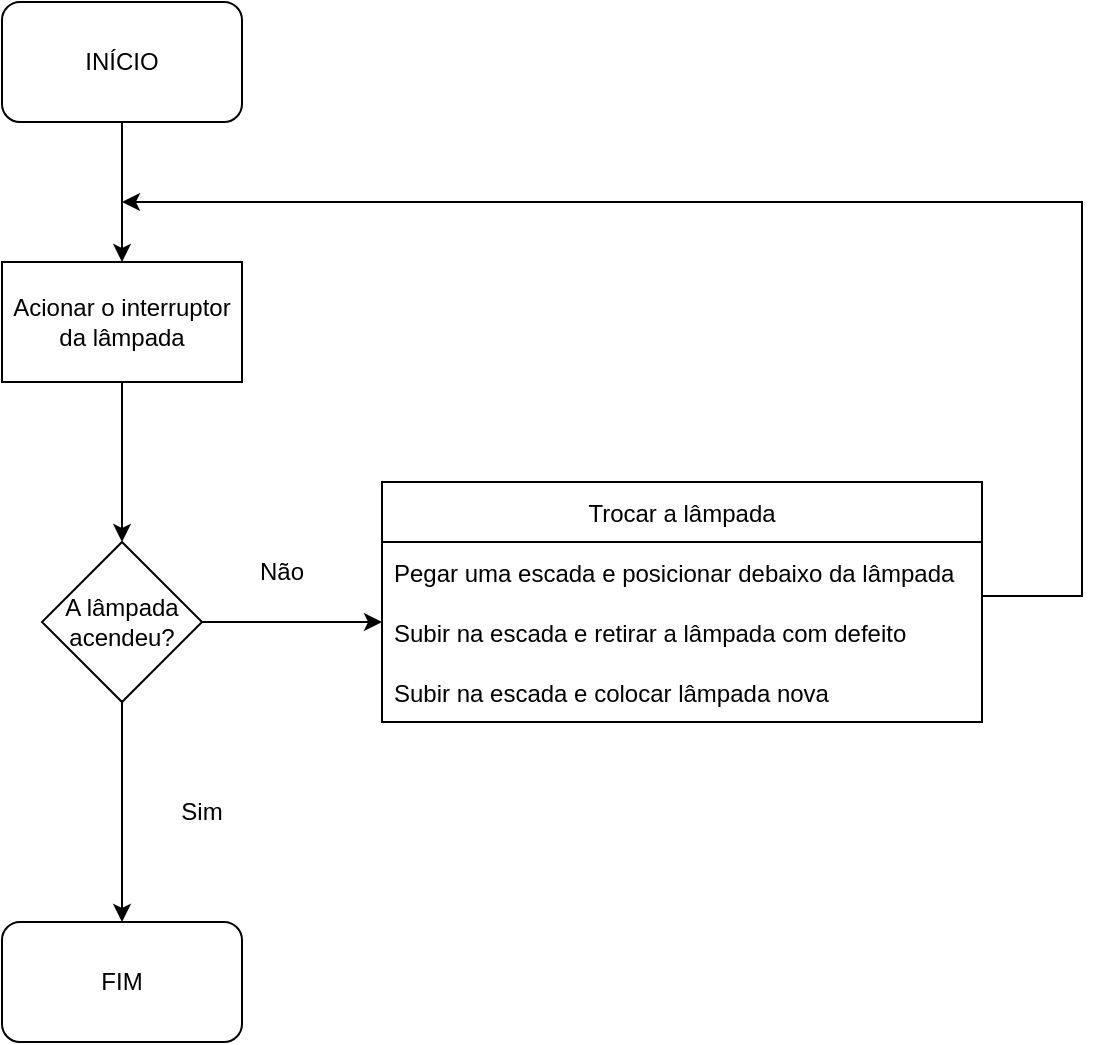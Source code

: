 <mxfile version="20.3.6" type="github">
  <diagram id="IQGYvlecS8xtpJGzSTE_" name="Page-1">
    <mxGraphModel dx="781" dy="730" grid="1" gridSize="10" guides="1" tooltips="1" connect="1" arrows="1" fold="1" page="1" pageScale="1" pageWidth="850" pageHeight="1100" math="0" shadow="0">
      <root>
        <mxCell id="0" />
        <mxCell id="1" parent="0" />
        <mxCell id="OBEktxABcL83o_LKNf6v-1" value="INÍCIO" style="rounded=1;whiteSpace=wrap;html=1;" vertex="1" parent="1">
          <mxGeometry x="60" y="30" width="120" height="60" as="geometry" />
        </mxCell>
        <mxCell id="OBEktxABcL83o_LKNf6v-2" value="Acionar o interruptor da lâmpada" style="rounded=0;whiteSpace=wrap;html=1;" vertex="1" parent="1">
          <mxGeometry x="60" y="160" width="120" height="60" as="geometry" />
        </mxCell>
        <mxCell id="OBEktxABcL83o_LKNf6v-3" value="A lâmpada acendeu?" style="rhombus;whiteSpace=wrap;html=1;" vertex="1" parent="1">
          <mxGeometry x="80" y="300" width="80" height="80" as="geometry" />
        </mxCell>
        <mxCell id="OBEktxABcL83o_LKNf6v-4" value="FIM" style="rounded=1;whiteSpace=wrap;html=1;" vertex="1" parent="1">
          <mxGeometry x="60" y="490" width="120" height="60" as="geometry" />
        </mxCell>
        <mxCell id="OBEktxABcL83o_LKNf6v-5" value="Trocar a lâmpada" style="swimlane;fontStyle=0;childLayout=stackLayout;horizontal=1;startSize=30;horizontalStack=0;resizeParent=1;resizeParentMax=0;resizeLast=0;collapsible=1;marginBottom=0;" vertex="1" parent="1">
          <mxGeometry x="250" y="270" width="300" height="120" as="geometry" />
        </mxCell>
        <mxCell id="OBEktxABcL83o_LKNf6v-6" value="Pegar uma escada e posicionar debaixo da lâmpada" style="text;strokeColor=none;fillColor=none;align=left;verticalAlign=middle;spacingLeft=4;spacingRight=4;overflow=hidden;points=[[0,0.5],[1,0.5]];portConstraint=eastwest;rotatable=0;" vertex="1" parent="OBEktxABcL83o_LKNf6v-5">
          <mxGeometry y="30" width="300" height="30" as="geometry" />
        </mxCell>
        <mxCell id="OBEktxABcL83o_LKNf6v-7" value="Subir na escada e retirar a lâmpada com defeito" style="text;strokeColor=none;fillColor=none;align=left;verticalAlign=middle;spacingLeft=4;spacingRight=4;overflow=hidden;points=[[0,0.5],[1,0.5]];portConstraint=eastwest;rotatable=0;" vertex="1" parent="OBEktxABcL83o_LKNf6v-5">
          <mxGeometry y="60" width="300" height="30" as="geometry" />
        </mxCell>
        <mxCell id="OBEktxABcL83o_LKNf6v-8" value="Subir na escada e colocar lâmpada nova" style="text;strokeColor=none;fillColor=none;align=left;verticalAlign=middle;spacingLeft=4;spacingRight=4;overflow=hidden;points=[[0,0.5],[1,0.5]];portConstraint=eastwest;rotatable=0;" vertex="1" parent="OBEktxABcL83o_LKNf6v-5">
          <mxGeometry y="90" width="300" height="30" as="geometry" />
        </mxCell>
        <mxCell id="OBEktxABcL83o_LKNf6v-9" value="" style="endArrow=classic;html=1;rounded=0;exitX=0.5;exitY=1;exitDx=0;exitDy=0;entryX=0.5;entryY=0;entryDx=0;entryDy=0;" edge="1" parent="1" source="OBEktxABcL83o_LKNf6v-1" target="OBEktxABcL83o_LKNf6v-2">
          <mxGeometry width="50" height="50" relative="1" as="geometry">
            <mxPoint x="190" y="110" as="sourcePoint" />
            <mxPoint x="260" y="130" as="targetPoint" />
          </mxGeometry>
        </mxCell>
        <mxCell id="OBEktxABcL83o_LKNf6v-10" value="" style="endArrow=classic;html=1;rounded=0;exitX=0.5;exitY=1;exitDx=0;exitDy=0;entryX=0.5;entryY=0;entryDx=0;entryDy=0;" edge="1" parent="1" source="OBEktxABcL83o_LKNf6v-2" target="OBEktxABcL83o_LKNf6v-3">
          <mxGeometry width="50" height="50" relative="1" as="geometry">
            <mxPoint x="160" y="280" as="sourcePoint" />
            <mxPoint x="430" y="310" as="targetPoint" />
          </mxGeometry>
        </mxCell>
        <mxCell id="OBEktxABcL83o_LKNf6v-11" value="" style="endArrow=classic;html=1;rounded=0;exitX=1;exitY=0.5;exitDx=0;exitDy=0;" edge="1" parent="1" source="OBEktxABcL83o_LKNf6v-3">
          <mxGeometry width="50" height="50" relative="1" as="geometry">
            <mxPoint x="80" y="460" as="sourcePoint" />
            <mxPoint x="250" y="340" as="targetPoint" />
          </mxGeometry>
        </mxCell>
        <mxCell id="OBEktxABcL83o_LKNf6v-12" value="" style="endArrow=classic;html=1;rounded=0;exitX=0.5;exitY=1;exitDx=0;exitDy=0;entryX=0.5;entryY=0;entryDx=0;entryDy=0;" edge="1" parent="1" source="OBEktxABcL83o_LKNf6v-3" target="OBEktxABcL83o_LKNf6v-4">
          <mxGeometry width="50" height="50" relative="1" as="geometry">
            <mxPoint x="90" y="470" as="sourcePoint" />
            <mxPoint x="140" y="420" as="targetPoint" />
          </mxGeometry>
        </mxCell>
        <mxCell id="OBEktxABcL83o_LKNf6v-13" value="" style="endArrow=classic;html=1;rounded=0;" edge="1" parent="1">
          <mxGeometry width="50" height="50" relative="1" as="geometry">
            <mxPoint x="550" y="327" as="sourcePoint" />
            <mxPoint x="120" y="130" as="targetPoint" />
            <Array as="points">
              <mxPoint x="600" y="327" />
              <mxPoint x="600" y="130" />
            </Array>
          </mxGeometry>
        </mxCell>
        <mxCell id="OBEktxABcL83o_LKNf6v-14" value="Não" style="text;html=1;strokeColor=none;fillColor=none;align=center;verticalAlign=middle;whiteSpace=wrap;rounded=0;" vertex="1" parent="1">
          <mxGeometry x="170" y="300" width="60" height="30" as="geometry" />
        </mxCell>
        <mxCell id="OBEktxABcL83o_LKNf6v-15" value="Sim" style="text;html=1;strokeColor=none;fillColor=none;align=center;verticalAlign=middle;whiteSpace=wrap;rounded=0;" vertex="1" parent="1">
          <mxGeometry x="130" y="420" width="60" height="30" as="geometry" />
        </mxCell>
      </root>
    </mxGraphModel>
  </diagram>
</mxfile>
